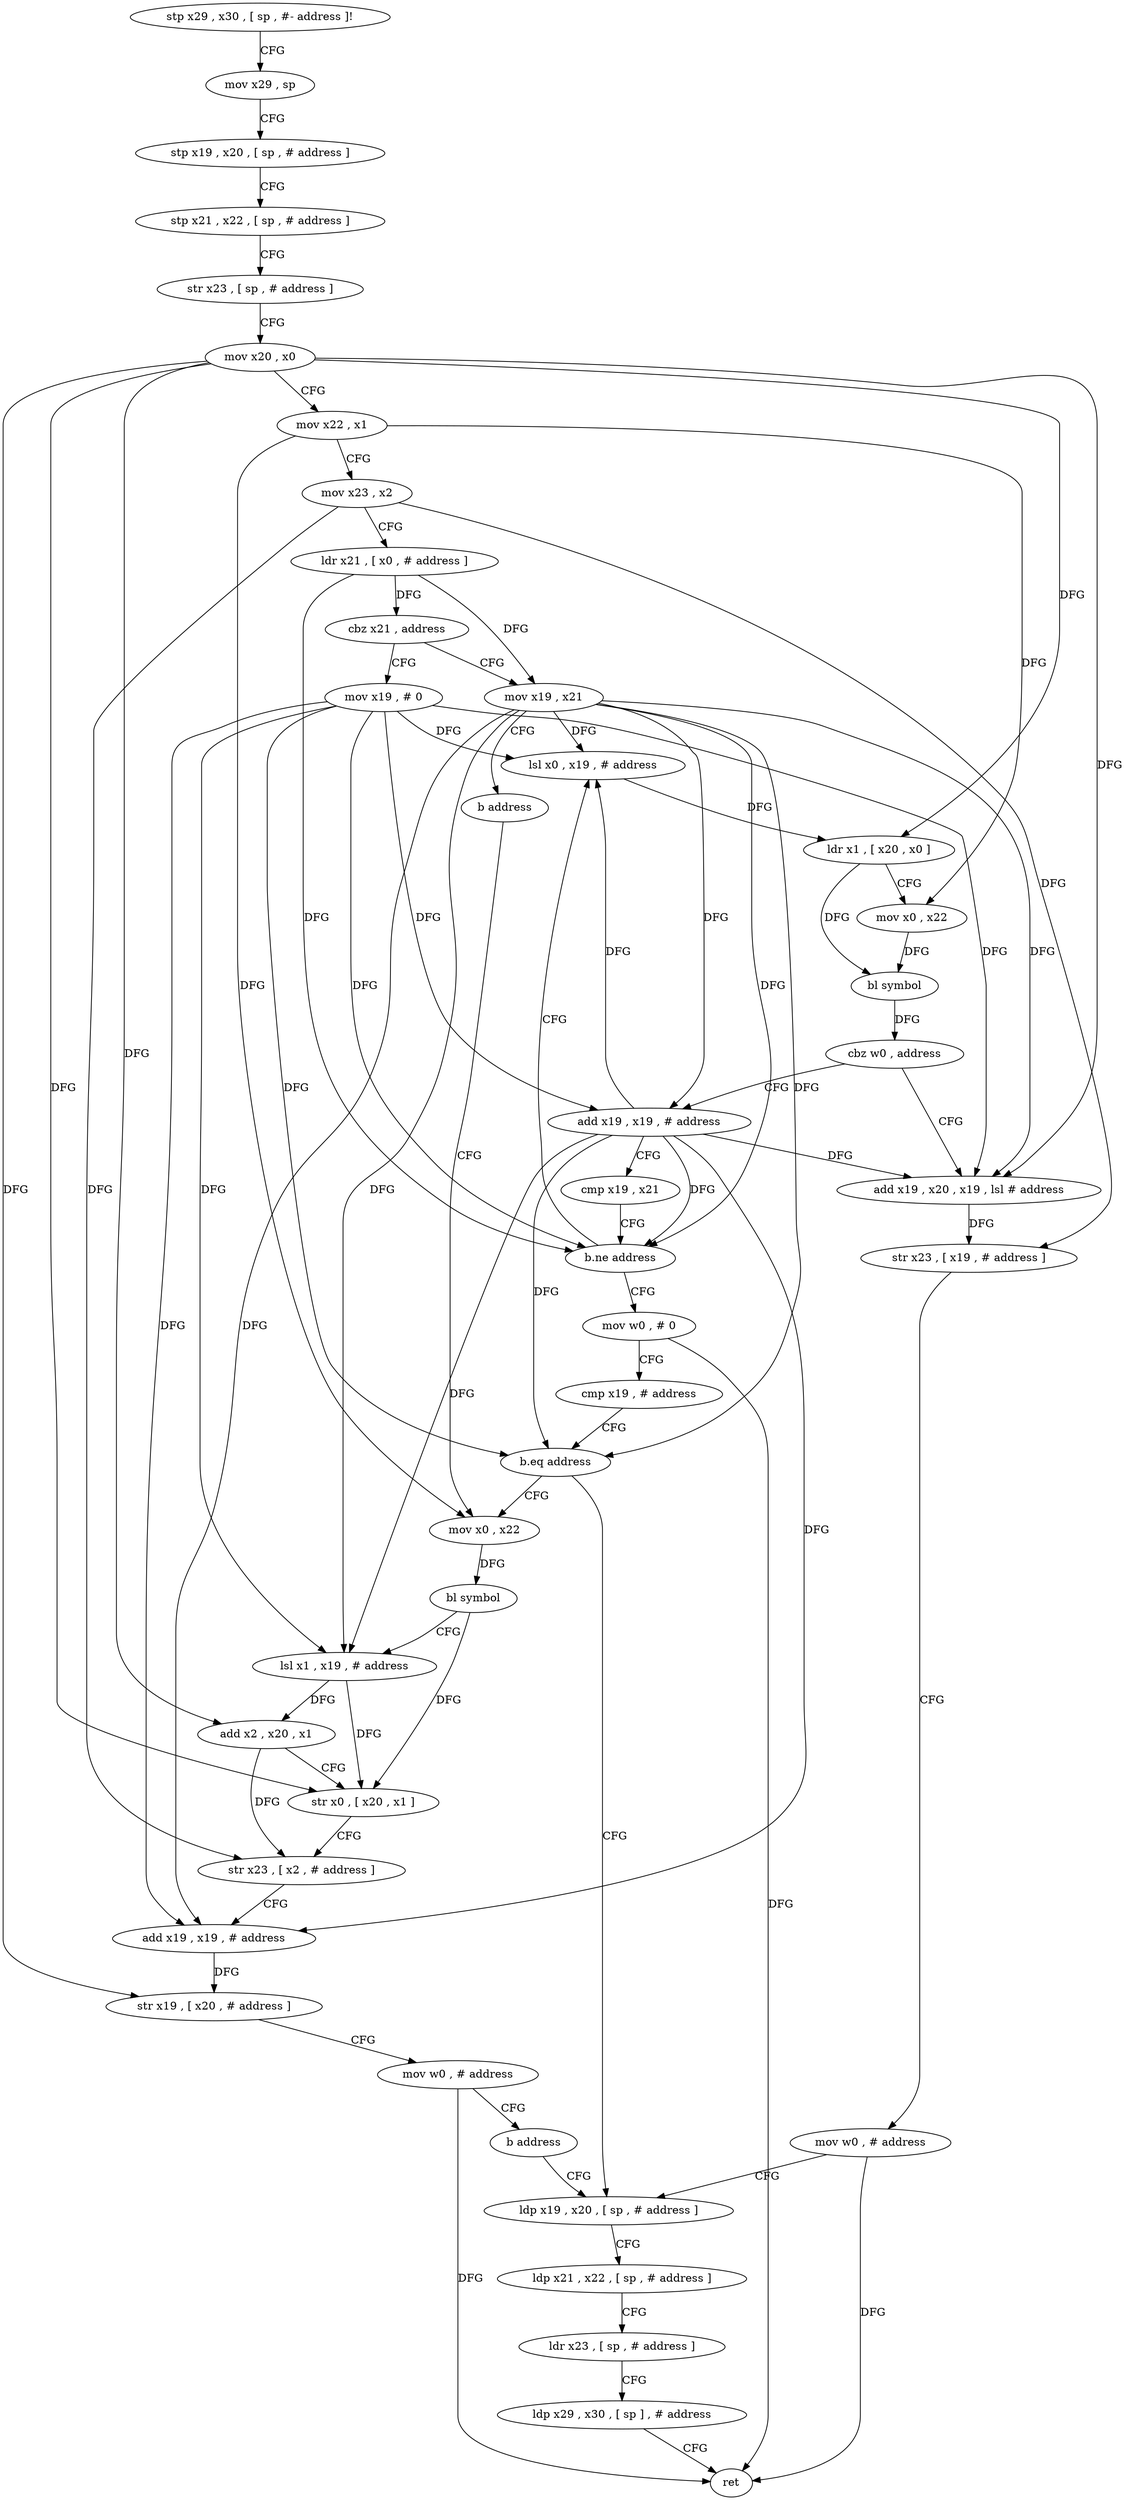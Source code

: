 digraph "func" {
"151436" [label = "stp x29 , x30 , [ sp , #- address ]!" ]
"151440" [label = "mov x29 , sp" ]
"151444" [label = "stp x19 , x20 , [ sp , # address ]" ]
"151448" [label = "stp x21 , x22 , [ sp , # address ]" ]
"151452" [label = "str x23 , [ sp , # address ]" ]
"151456" [label = "mov x20 , x0" ]
"151460" [label = "mov x22 , x1" ]
"151464" [label = "mov x23 , x2" ]
"151468" [label = "ldr x21 , [ x0 , # address ]" ]
"151472" [label = "cbz x21 , address" ]
"151596" [label = "mov x19 , x21" ]
"151476" [label = "mov x19 , # 0" ]
"151600" [label = "b address" ]
"151524" [label = "mov x0 , x22" ]
"151480" [label = "lsl x0 , x19 , # address" ]
"151528" [label = "bl symbol" ]
"151532" [label = "lsl x1 , x19 , # address" ]
"151536" [label = "add x2 , x20 , x1" ]
"151540" [label = "str x0 , [ x20 , x1 ]" ]
"151544" [label = "str x23 , [ x2 , # address ]" ]
"151548" [label = "add x19 , x19 , # address" ]
"151552" [label = "str x19 , [ x20 , # address ]" ]
"151556" [label = "mov w0 , # address" ]
"151560" [label = "b address" ]
"151576" [label = "ldp x19 , x20 , [ sp , # address ]" ]
"151564" [label = "add x19 , x20 , x19 , lsl # address" ]
"151568" [label = "str x23 , [ x19 , # address ]" ]
"151572" [label = "mov w0 , # address" ]
"151500" [label = "add x19 , x19 , # address" ]
"151504" [label = "cmp x19 , x21" ]
"151508" [label = "b.ne address" ]
"151512" [label = "mov w0 , # 0" ]
"151580" [label = "ldp x21 , x22 , [ sp , # address ]" ]
"151584" [label = "ldr x23 , [ sp , # address ]" ]
"151588" [label = "ldp x29 , x30 , [ sp ] , # address" ]
"151592" [label = "ret" ]
"151484" [label = "ldr x1 , [ x20 , x0 ]" ]
"151488" [label = "mov x0 , x22" ]
"151492" [label = "bl symbol" ]
"151496" [label = "cbz w0 , address" ]
"151516" [label = "cmp x19 , # address" ]
"151520" [label = "b.eq address" ]
"151436" -> "151440" [ label = "CFG" ]
"151440" -> "151444" [ label = "CFG" ]
"151444" -> "151448" [ label = "CFG" ]
"151448" -> "151452" [ label = "CFG" ]
"151452" -> "151456" [ label = "CFG" ]
"151456" -> "151460" [ label = "CFG" ]
"151456" -> "151536" [ label = "DFG" ]
"151456" -> "151540" [ label = "DFG" ]
"151456" -> "151552" [ label = "DFG" ]
"151456" -> "151484" [ label = "DFG" ]
"151456" -> "151564" [ label = "DFG" ]
"151460" -> "151464" [ label = "CFG" ]
"151460" -> "151524" [ label = "DFG" ]
"151460" -> "151488" [ label = "DFG" ]
"151464" -> "151468" [ label = "CFG" ]
"151464" -> "151544" [ label = "DFG" ]
"151464" -> "151568" [ label = "DFG" ]
"151468" -> "151472" [ label = "DFG" ]
"151468" -> "151596" [ label = "DFG" ]
"151468" -> "151508" [ label = "DFG" ]
"151472" -> "151596" [ label = "CFG" ]
"151472" -> "151476" [ label = "CFG" ]
"151596" -> "151600" [ label = "CFG" ]
"151596" -> "151532" [ label = "DFG" ]
"151596" -> "151548" [ label = "DFG" ]
"151596" -> "151480" [ label = "DFG" ]
"151596" -> "151564" [ label = "DFG" ]
"151596" -> "151500" [ label = "DFG" ]
"151596" -> "151508" [ label = "DFG" ]
"151596" -> "151520" [ label = "DFG" ]
"151476" -> "151480" [ label = "DFG" ]
"151476" -> "151532" [ label = "DFG" ]
"151476" -> "151548" [ label = "DFG" ]
"151476" -> "151564" [ label = "DFG" ]
"151476" -> "151500" [ label = "DFG" ]
"151476" -> "151508" [ label = "DFG" ]
"151476" -> "151520" [ label = "DFG" ]
"151600" -> "151524" [ label = "CFG" ]
"151524" -> "151528" [ label = "DFG" ]
"151480" -> "151484" [ label = "DFG" ]
"151528" -> "151532" [ label = "CFG" ]
"151528" -> "151540" [ label = "DFG" ]
"151532" -> "151536" [ label = "DFG" ]
"151532" -> "151540" [ label = "DFG" ]
"151536" -> "151540" [ label = "CFG" ]
"151536" -> "151544" [ label = "DFG" ]
"151540" -> "151544" [ label = "CFG" ]
"151544" -> "151548" [ label = "CFG" ]
"151548" -> "151552" [ label = "DFG" ]
"151552" -> "151556" [ label = "CFG" ]
"151556" -> "151560" [ label = "CFG" ]
"151556" -> "151592" [ label = "DFG" ]
"151560" -> "151576" [ label = "CFG" ]
"151576" -> "151580" [ label = "CFG" ]
"151564" -> "151568" [ label = "DFG" ]
"151568" -> "151572" [ label = "CFG" ]
"151572" -> "151576" [ label = "CFG" ]
"151572" -> "151592" [ label = "DFG" ]
"151500" -> "151504" [ label = "CFG" ]
"151500" -> "151532" [ label = "DFG" ]
"151500" -> "151548" [ label = "DFG" ]
"151500" -> "151480" [ label = "DFG" ]
"151500" -> "151564" [ label = "DFG" ]
"151500" -> "151508" [ label = "DFG" ]
"151500" -> "151520" [ label = "DFG" ]
"151504" -> "151508" [ label = "CFG" ]
"151508" -> "151480" [ label = "CFG" ]
"151508" -> "151512" [ label = "CFG" ]
"151512" -> "151516" [ label = "CFG" ]
"151512" -> "151592" [ label = "DFG" ]
"151580" -> "151584" [ label = "CFG" ]
"151584" -> "151588" [ label = "CFG" ]
"151588" -> "151592" [ label = "CFG" ]
"151484" -> "151488" [ label = "CFG" ]
"151484" -> "151492" [ label = "DFG" ]
"151488" -> "151492" [ label = "DFG" ]
"151492" -> "151496" [ label = "DFG" ]
"151496" -> "151564" [ label = "CFG" ]
"151496" -> "151500" [ label = "CFG" ]
"151516" -> "151520" [ label = "CFG" ]
"151520" -> "151576" [ label = "CFG" ]
"151520" -> "151524" [ label = "CFG" ]
}
